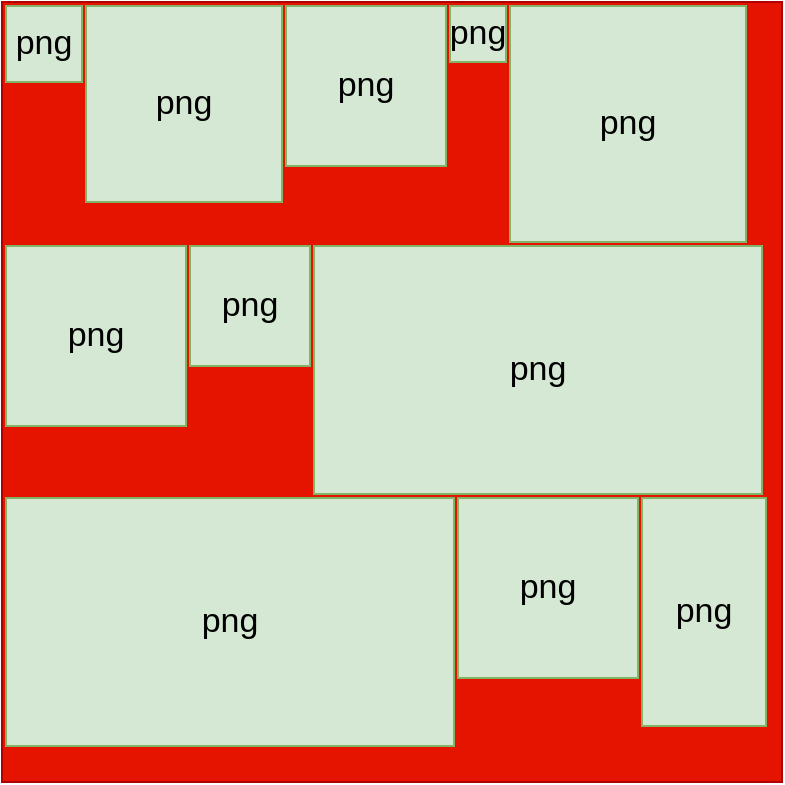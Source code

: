 <mxfile pages="1" version="11.2.4" type="github"><diagram id="-9jTKsBRweCRnOFX4Cgo" name="Page-1"><mxGraphModel dx="891" dy="576" grid="1" gridSize="10" guides="1" tooltips="1" connect="1" arrows="1" fold="1" page="1" pageScale="1" pageWidth="2339" pageHeight="3300" math="0" shadow="0"><root><mxCell id="0"/><mxCell id="1" parent="0"/><mxCell id="6lzdUiG550Rs1Wsq2XSq-1" value="" style="whiteSpace=wrap;html=1;aspect=fixed;fillColor=#e51400;strokeColor=#B20000;fontColor=#ffffff;" vertex="1" parent="1"><mxGeometry x="310" y="180" width="390" height="390" as="geometry"/></mxCell><mxCell id="6lzdUiG550Rs1Wsq2XSq-2" value="png" style="whiteSpace=wrap;html=1;aspect=fixed;fillColor=#d5e8d4;strokeColor=#82b366;fontSize=17;" vertex="1" parent="1"><mxGeometry x="312" y="182" width="38" height="38" as="geometry"/></mxCell><mxCell id="6lzdUiG550Rs1Wsq2XSq-3" value="png" style="whiteSpace=wrap;html=1;aspect=fixed;fillColor=#d5e8d4;strokeColor=#82b366;fontSize=17;" vertex="1" parent="1"><mxGeometry x="352" y="182" width="98" height="98" as="geometry"/></mxCell><mxCell id="6lzdUiG550Rs1Wsq2XSq-4" value="png" style="whiteSpace=wrap;html=1;aspect=fixed;fillColor=#d5e8d4;strokeColor=#82b366;fontSize=17;" vertex="1" parent="1"><mxGeometry x="452" y="182" width="80" height="80" as="geometry"/></mxCell><mxCell id="6lzdUiG550Rs1Wsq2XSq-5" value="png" style="whiteSpace=wrap;html=1;aspect=fixed;fillColor=#d5e8d4;strokeColor=#82b366;fontSize=17;" vertex="1" parent="1"><mxGeometry x="534" y="182" width="28" height="28" as="geometry"/></mxCell><mxCell id="6lzdUiG550Rs1Wsq2XSq-6" value="png" style="whiteSpace=wrap;html=1;aspect=fixed;fillColor=#d5e8d4;strokeColor=#82b366;fontSize=17;" vertex="1" parent="1"><mxGeometry x="564" y="182" width="118" height="118" as="geometry"/></mxCell><mxCell id="6lzdUiG550Rs1Wsq2XSq-7" value="png" style="whiteSpace=wrap;html=1;aspect=fixed;fillColor=#d5e8d4;strokeColor=#82b366;fontSize=17;" vertex="1" parent="1"><mxGeometry x="312" y="302" width="90" height="90" as="geometry"/></mxCell><mxCell id="6lzdUiG550Rs1Wsq2XSq-8" value="png" style="whiteSpace=wrap;html=1;aspect=fixed;fillColor=#d5e8d4;strokeColor=#82b366;fontSize=17;" vertex="1" parent="1"><mxGeometry x="404" y="302" width="60" height="60" as="geometry"/></mxCell><mxCell id="6lzdUiG550Rs1Wsq2XSq-9" value="png" style="whiteSpace=wrap;html=1;fillColor=#d5e8d4;strokeColor=#82b366;fontSize=17;" vertex="1" parent="1"><mxGeometry x="466" y="302" width="224" height="124" as="geometry"/></mxCell><mxCell id="6lzdUiG550Rs1Wsq2XSq-10" value="png" style="whiteSpace=wrap;html=1;fillColor=#d5e8d4;strokeColor=#82b366;fontSize=17;" vertex="1" parent="1"><mxGeometry x="312" y="428" width="224" height="124" as="geometry"/></mxCell><mxCell id="6lzdUiG550Rs1Wsq2XSq-11" value="png" style="whiteSpace=wrap;html=1;aspect=fixed;fillColor=#d5e8d4;strokeColor=#82b366;fontSize=17;" vertex="1" parent="1"><mxGeometry x="538" y="428" width="90" height="90" as="geometry"/></mxCell><mxCell id="6lzdUiG550Rs1Wsq2XSq-12" value="&lt;span style=&quot;white-space: normal; font-size: 17px;&quot;&gt;png&lt;/span&gt;" style="whiteSpace=wrap;html=1;fillColor=#d5e8d4;strokeColor=#82b366;fontSize=17;" vertex="1" parent="1"><mxGeometry x="630" y="428" width="62" height="114" as="geometry"/></mxCell></root></mxGraphModel></diagram></mxfile>